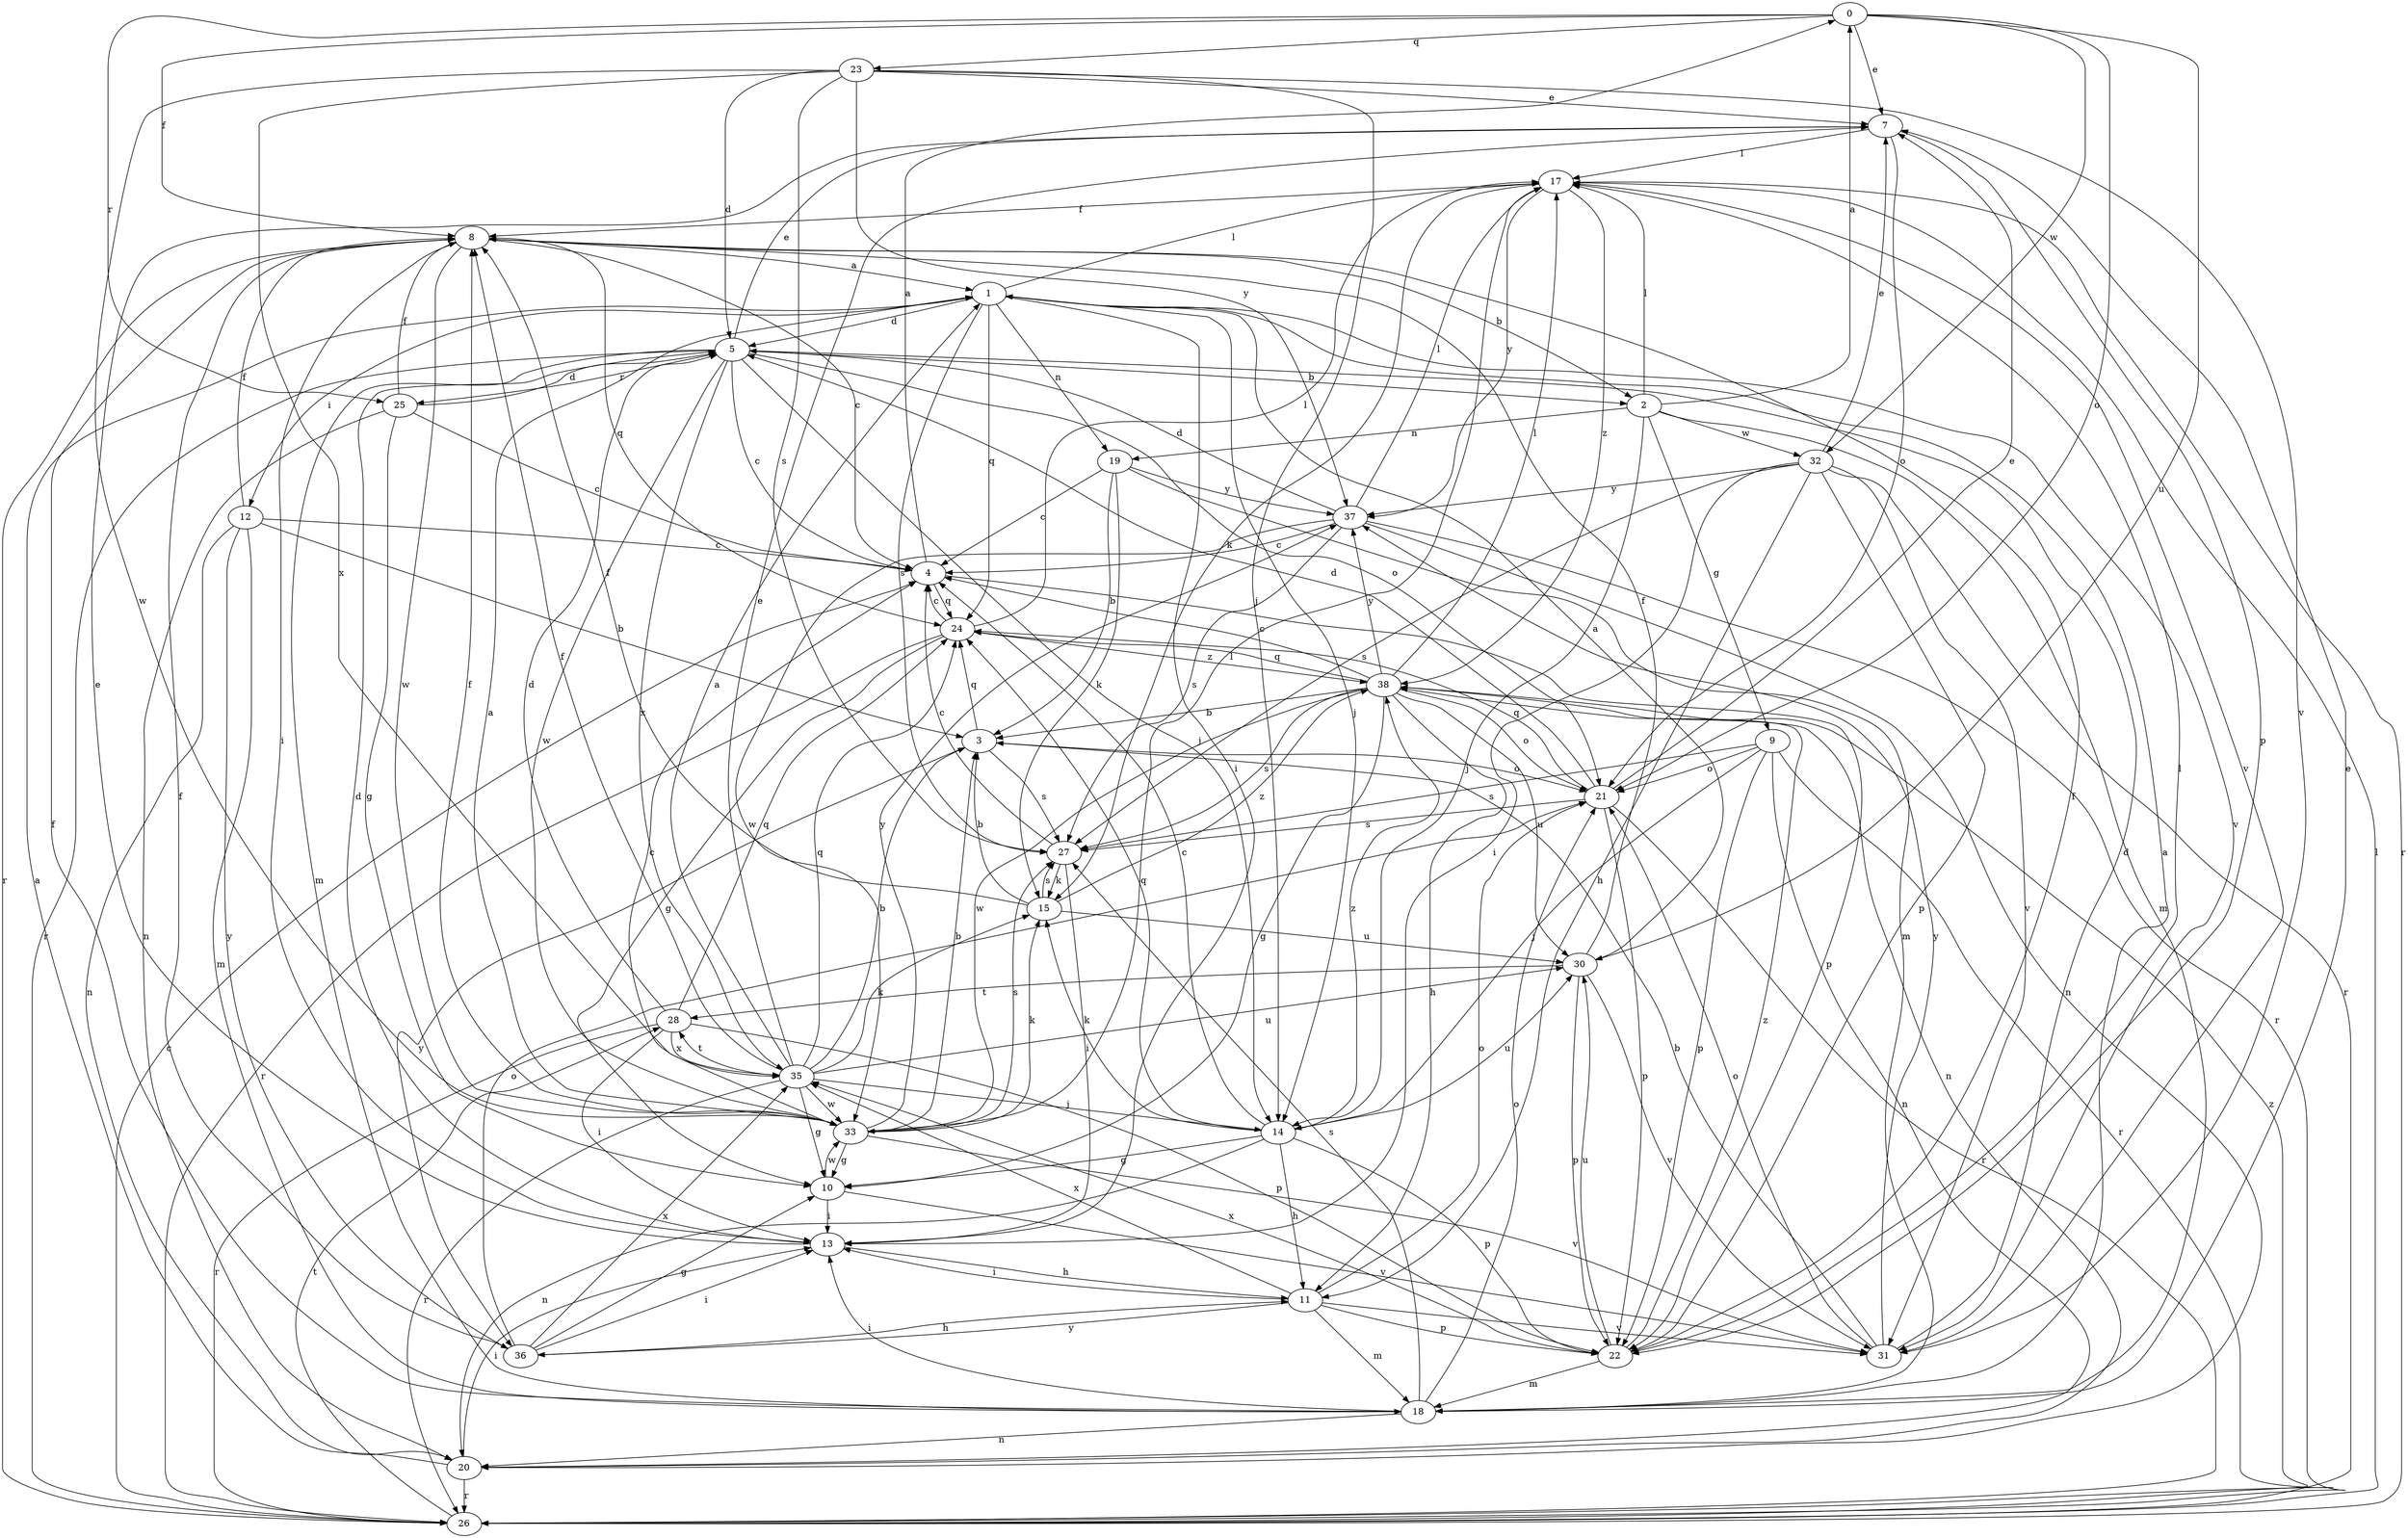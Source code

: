 strict digraph  {
0;
1;
2;
3;
4;
5;
7;
8;
9;
10;
11;
12;
13;
14;
15;
17;
18;
19;
20;
21;
22;
23;
24;
25;
26;
27;
28;
30;
31;
32;
33;
35;
36;
37;
38;
0 -> 7  [label=e];
0 -> 8  [label=f];
0 -> 21  [label=o];
0 -> 23  [label=q];
0 -> 25  [label=r];
0 -> 30  [label=u];
0 -> 32  [label=w];
1 -> 5  [label=d];
1 -> 12  [label=i];
1 -> 13  [label=i];
1 -> 14  [label=j];
1 -> 17  [label=l];
1 -> 19  [label=n];
1 -> 24  [label=q];
1 -> 27  [label=s];
1 -> 31  [label=v];
2 -> 0  [label=a];
2 -> 9  [label=g];
2 -> 14  [label=j];
2 -> 17  [label=l];
2 -> 18  [label=m];
2 -> 19  [label=n];
2 -> 32  [label=w];
3 -> 21  [label=o];
3 -> 24  [label=q];
3 -> 27  [label=s];
3 -> 36  [label=y];
4 -> 0  [label=a];
4 -> 22  [label=p];
4 -> 24  [label=q];
5 -> 2  [label=b];
5 -> 4  [label=c];
5 -> 7  [label=e];
5 -> 14  [label=j];
5 -> 18  [label=m];
5 -> 21  [label=o];
5 -> 25  [label=r];
5 -> 26  [label=r];
5 -> 33  [label=w];
5 -> 35  [label=x];
7 -> 17  [label=l];
7 -> 21  [label=o];
7 -> 22  [label=p];
8 -> 1  [label=a];
8 -> 2  [label=b];
8 -> 4  [label=c];
8 -> 13  [label=i];
8 -> 24  [label=q];
8 -> 26  [label=r];
8 -> 33  [label=w];
9 -> 14  [label=j];
9 -> 20  [label=n];
9 -> 21  [label=o];
9 -> 22  [label=p];
9 -> 26  [label=r];
9 -> 27  [label=s];
10 -> 13  [label=i];
10 -> 31  [label=v];
10 -> 33  [label=w];
11 -> 13  [label=i];
11 -> 18  [label=m];
11 -> 21  [label=o];
11 -> 22  [label=p];
11 -> 31  [label=v];
11 -> 35  [label=x];
11 -> 36  [label=y];
12 -> 3  [label=b];
12 -> 4  [label=c];
12 -> 8  [label=f];
12 -> 18  [label=m];
12 -> 20  [label=n];
12 -> 36  [label=y];
13 -> 5  [label=d];
13 -> 7  [label=e];
13 -> 11  [label=h];
14 -> 4  [label=c];
14 -> 10  [label=g];
14 -> 11  [label=h];
14 -> 15  [label=k];
14 -> 20  [label=n];
14 -> 22  [label=p];
14 -> 24  [label=q];
14 -> 30  [label=u];
14 -> 38  [label=z];
15 -> 3  [label=b];
15 -> 8  [label=f];
15 -> 27  [label=s];
15 -> 30  [label=u];
15 -> 38  [label=z];
17 -> 8  [label=f];
17 -> 15  [label=k];
17 -> 26  [label=r];
17 -> 31  [label=v];
17 -> 37  [label=y];
17 -> 38  [label=z];
18 -> 1  [label=a];
18 -> 7  [label=e];
18 -> 8  [label=f];
18 -> 13  [label=i];
18 -> 20  [label=n];
18 -> 21  [label=o];
18 -> 27  [label=s];
19 -> 3  [label=b];
19 -> 4  [label=c];
19 -> 15  [label=k];
19 -> 18  [label=m];
19 -> 37  [label=y];
20 -> 1  [label=a];
20 -> 13  [label=i];
20 -> 26  [label=r];
21 -> 5  [label=d];
21 -> 7  [label=e];
21 -> 22  [label=p];
21 -> 24  [label=q];
21 -> 26  [label=r];
21 -> 27  [label=s];
22 -> 8  [label=f];
22 -> 17  [label=l];
22 -> 18  [label=m];
22 -> 30  [label=u];
22 -> 35  [label=x];
22 -> 38  [label=z];
23 -> 5  [label=d];
23 -> 7  [label=e];
23 -> 14  [label=j];
23 -> 27  [label=s];
23 -> 31  [label=v];
23 -> 33  [label=w];
23 -> 35  [label=x];
23 -> 37  [label=y];
24 -> 4  [label=c];
24 -> 10  [label=g];
24 -> 17  [label=l];
24 -> 26  [label=r];
24 -> 38  [label=z];
25 -> 4  [label=c];
25 -> 5  [label=d];
25 -> 8  [label=f];
25 -> 10  [label=g];
25 -> 20  [label=n];
26 -> 4  [label=c];
26 -> 17  [label=l];
26 -> 28  [label=t];
26 -> 38  [label=z];
27 -> 4  [label=c];
27 -> 13  [label=i];
27 -> 15  [label=k];
28 -> 5  [label=d];
28 -> 13  [label=i];
28 -> 22  [label=p];
28 -> 24  [label=q];
28 -> 26  [label=r];
28 -> 35  [label=x];
30 -> 1  [label=a];
30 -> 8  [label=f];
30 -> 22  [label=p];
30 -> 28  [label=t];
30 -> 31  [label=v];
31 -> 3  [label=b];
31 -> 5  [label=d];
31 -> 21  [label=o];
31 -> 37  [label=y];
32 -> 7  [label=e];
32 -> 11  [label=h];
32 -> 13  [label=i];
32 -> 22  [label=p];
32 -> 26  [label=r];
32 -> 27  [label=s];
32 -> 31  [label=v];
32 -> 37  [label=y];
33 -> 1  [label=a];
33 -> 3  [label=b];
33 -> 4  [label=c];
33 -> 8  [label=f];
33 -> 10  [label=g];
33 -> 15  [label=k];
33 -> 17  [label=l];
33 -> 27  [label=s];
33 -> 31  [label=v];
33 -> 37  [label=y];
35 -> 1  [label=a];
35 -> 3  [label=b];
35 -> 7  [label=e];
35 -> 8  [label=f];
35 -> 10  [label=g];
35 -> 14  [label=j];
35 -> 15  [label=k];
35 -> 24  [label=q];
35 -> 26  [label=r];
35 -> 28  [label=t];
35 -> 30  [label=u];
35 -> 33  [label=w];
36 -> 8  [label=f];
36 -> 10  [label=g];
36 -> 11  [label=h];
36 -> 13  [label=i];
36 -> 21  [label=o];
36 -> 35  [label=x];
37 -> 4  [label=c];
37 -> 5  [label=d];
37 -> 17  [label=l];
37 -> 20  [label=n];
37 -> 26  [label=r];
37 -> 27  [label=s];
37 -> 33  [label=w];
38 -> 3  [label=b];
38 -> 4  [label=c];
38 -> 10  [label=g];
38 -> 11  [label=h];
38 -> 17  [label=l];
38 -> 20  [label=n];
38 -> 21  [label=o];
38 -> 24  [label=q];
38 -> 27  [label=s];
38 -> 30  [label=u];
38 -> 33  [label=w];
38 -> 37  [label=y];
}

